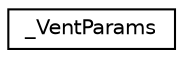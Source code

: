 digraph "Graphical Class Hierarchy"
{
 // LATEX_PDF_SIZE
  edge [fontname="Helvetica",fontsize="10",labelfontname="Helvetica",labelfontsize="10"];
  node [fontname="Helvetica",fontsize="10",shape=record];
  rankdir="LR";
  Node0 [label="_VentParams",height=0.2,width=0.4,color="black", fillcolor="white", style="filled",URL="$struct__VentParams.html",tooltip=" "];
}
